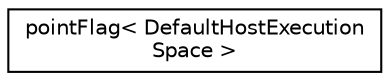 digraph "Graphical Class Hierarchy"
{
 // LATEX_PDF_SIZE
  edge [fontname="Helvetica",fontsize="10",labelfontname="Helvetica",labelfontsize="10"];
  node [fontname="Helvetica",fontsize="10",shape=record];
  rankdir="LR";
  Node0 [label="pointFlag\< DefaultHostExecution\lSpace \>",height=0.2,width=0.4,color="black", fillcolor="white", style="filled",URL="$classpFlow_1_1pointFlag.html",tooltip=" "];
}
